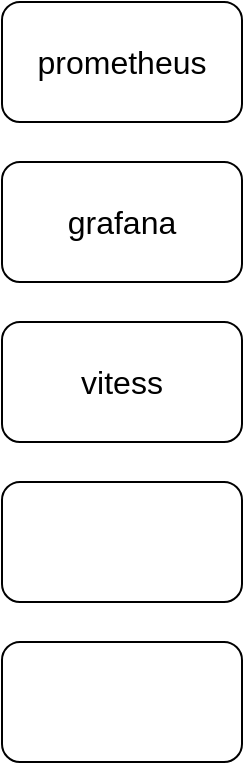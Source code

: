 <mxfile version="12.1.0" type="github" pages="1"><diagram id="tgzvPHoZZYX4OzNf-GvD" name="Page-1"><mxGraphModel dx="946" dy="614" grid="1" gridSize="10" guides="1" tooltips="1" connect="1" arrows="1" fold="1" page="1" pageScale="1" pageWidth="827" pageHeight="1169" math="0" shadow="0"><root><mxCell id="0"/><mxCell id="1" parent="0"/><mxCell id="QeD0QsUGD3fokrOeCf8f-1" value="prometheus" style="rounded=1;whiteSpace=wrap;html=1;fontSize=16;" parent="1" vertex="1"><mxGeometry x="20" y="20" width="120" height="60" as="geometry"/></mxCell><mxCell id="QeD0QsUGD3fokrOeCf8f-2" value="grafana" style="rounded=1;whiteSpace=wrap;html=1;fontSize=16;" parent="1" vertex="1"><mxGeometry x="20" y="100" width="120" height="60" as="geometry"/></mxCell><mxCell id="QeD0QsUGD3fokrOeCf8f-3" value="vitess" style="rounded=1;whiteSpace=wrap;html=1;fontSize=16;" parent="1" vertex="1"><mxGeometry x="20" y="180" width="120" height="60" as="geometry"/></mxCell><mxCell id="_oygwDK6hO_Ok-ds2d-o-1" value="" style="rounded=1;whiteSpace=wrap;html=1;" parent="1" vertex="1"><mxGeometry x="20" y="260" width="120" height="60" as="geometry"/></mxCell><mxCell id="_oygwDK6hO_Ok-ds2d-o-2" value="" style="rounded=1;whiteSpace=wrap;html=1;" parent="1" vertex="1"><mxGeometry x="20" y="340" width="120" height="60" as="geometry"/></mxCell></root></mxGraphModel></diagram></mxfile>
